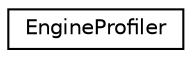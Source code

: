 digraph "Graphical Class Hierarchy"
{
  edge [fontname="Helvetica",fontsize="10",labelfontname="Helvetica",labelfontsize="10"];
  node [fontname="Helvetica",fontsize="10",shape=record];
  rankdir="LR";
  Node0 [label="EngineProfiler",height=0.2,width=0.4,color="black", fillcolor="white", style="filled",URL="$class_engine_profiler.html"];
}
